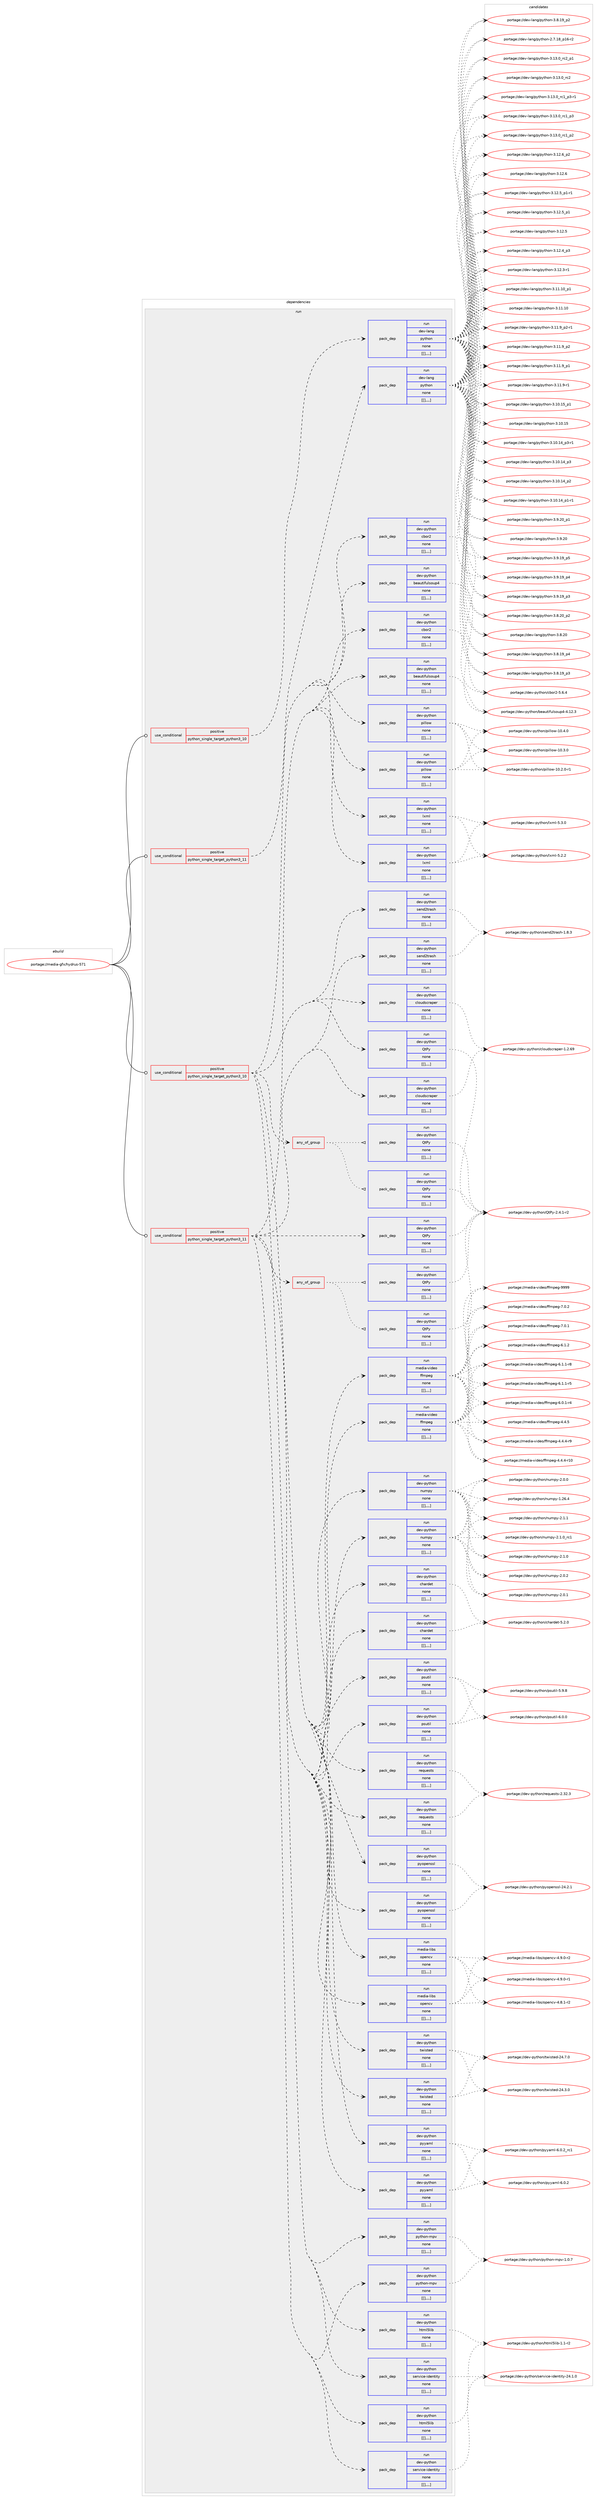 digraph prolog {

# *************
# Graph options
# *************

newrank=true;
concentrate=true;
compound=true;
graph [rankdir=LR,fontname=Helvetica,fontsize=10,ranksep=1.5];#, ranksep=2.5, nodesep=0.2];
edge  [arrowhead=vee];
node  [fontname=Helvetica,fontsize=10];

# **********
# The ebuild
# **********

subgraph cluster_leftcol {
color=gray;
label=<<i>ebuild</i>>;
id [label="portage://media-gfx/hydrus-571", color=red, width=4, href="../media-gfx/hydrus-571.svg"];
}

# ****************
# The dependencies
# ****************

subgraph cluster_midcol {
color=gray;
label=<<i>dependencies</i>>;
subgraph cluster_compile {
fillcolor="#eeeeee";
style=filled;
label=<<i>compile</i>>;
}
subgraph cluster_compileandrun {
fillcolor="#eeeeee";
style=filled;
label=<<i>compile and run</i>>;
}
subgraph cluster_run {
fillcolor="#eeeeee";
style=filled;
label=<<i>run</i>>;
subgraph cond76467 {
dependency299847 [label=<<TABLE BORDER="0" CELLBORDER="1" CELLSPACING="0" CELLPADDING="4"><TR><TD ROWSPAN="3" CELLPADDING="10">use_conditional</TD></TR><TR><TD>positive</TD></TR><TR><TD>python_single_target_python3_10</TD></TR></TABLE>>, shape=none, color=red];
subgraph pack221013 {
dependency299848 [label=<<TABLE BORDER="0" CELLBORDER="1" CELLSPACING="0" CELLPADDING="4" WIDTH="220"><TR><TD ROWSPAN="6" CELLPADDING="30">pack_dep</TD></TR><TR><TD WIDTH="110">run</TD></TR><TR><TD>dev-lang</TD></TR><TR><TD>python</TD></TR><TR><TD>none</TD></TR><TR><TD>[[],,,,]</TD></TR></TABLE>>, shape=none, color=blue];
}
dependency299847:e -> dependency299848:w [weight=20,style="dashed",arrowhead="vee"];
}
id:e -> dependency299847:w [weight=20,style="solid",arrowhead="odot"];
subgraph cond76468 {
dependency299849 [label=<<TABLE BORDER="0" CELLBORDER="1" CELLSPACING="0" CELLPADDING="4"><TR><TD ROWSPAN="3" CELLPADDING="10">use_conditional</TD></TR><TR><TD>positive</TD></TR><TR><TD>python_single_target_python3_10</TD></TR></TABLE>>, shape=none, color=red];
subgraph pack221014 {
dependency299850 [label=<<TABLE BORDER="0" CELLBORDER="1" CELLSPACING="0" CELLPADDING="4" WIDTH="220"><TR><TD ROWSPAN="6" CELLPADDING="30">pack_dep</TD></TR><TR><TD WIDTH="110">run</TD></TR><TR><TD>dev-python</TD></TR><TR><TD>beautifulsoup4</TD></TR><TR><TD>none</TD></TR><TR><TD>[[],,,,]</TD></TR></TABLE>>, shape=none, color=blue];
}
dependency299849:e -> dependency299850:w [weight=20,style="dashed",arrowhead="vee"];
subgraph pack221015 {
dependency299851 [label=<<TABLE BORDER="0" CELLBORDER="1" CELLSPACING="0" CELLPADDING="4" WIDTH="220"><TR><TD ROWSPAN="6" CELLPADDING="30">pack_dep</TD></TR><TR><TD WIDTH="110">run</TD></TR><TR><TD>dev-python</TD></TR><TR><TD>cbor2</TD></TR><TR><TD>none</TD></TR><TR><TD>[[],,,,]</TD></TR></TABLE>>, shape=none, color=blue];
}
dependency299849:e -> dependency299851:w [weight=20,style="dashed",arrowhead="vee"];
subgraph pack221016 {
dependency299852 [label=<<TABLE BORDER="0" CELLBORDER="1" CELLSPACING="0" CELLPADDING="4" WIDTH="220"><TR><TD ROWSPAN="6" CELLPADDING="30">pack_dep</TD></TR><TR><TD WIDTH="110">run</TD></TR><TR><TD>dev-python</TD></TR><TR><TD>chardet</TD></TR><TR><TD>none</TD></TR><TR><TD>[[],,,,]</TD></TR></TABLE>>, shape=none, color=blue];
}
dependency299849:e -> dependency299852:w [weight=20,style="dashed",arrowhead="vee"];
subgraph pack221017 {
dependency299853 [label=<<TABLE BORDER="0" CELLBORDER="1" CELLSPACING="0" CELLPADDING="4" WIDTH="220"><TR><TD ROWSPAN="6" CELLPADDING="30">pack_dep</TD></TR><TR><TD WIDTH="110">run</TD></TR><TR><TD>dev-python</TD></TR><TR><TD>cloudscraper</TD></TR><TR><TD>none</TD></TR><TR><TD>[[],,,,]</TD></TR></TABLE>>, shape=none, color=blue];
}
dependency299849:e -> dependency299853:w [weight=20,style="dashed",arrowhead="vee"];
subgraph pack221018 {
dependency299854 [label=<<TABLE BORDER="0" CELLBORDER="1" CELLSPACING="0" CELLPADDING="4" WIDTH="220"><TR><TD ROWSPAN="6" CELLPADDING="30">pack_dep</TD></TR><TR><TD WIDTH="110">run</TD></TR><TR><TD>dev-python</TD></TR><TR><TD>html5lib</TD></TR><TR><TD>none</TD></TR><TR><TD>[[],,,,]</TD></TR></TABLE>>, shape=none, color=blue];
}
dependency299849:e -> dependency299854:w [weight=20,style="dashed",arrowhead="vee"];
subgraph pack221019 {
dependency299855 [label=<<TABLE BORDER="0" CELLBORDER="1" CELLSPACING="0" CELLPADDING="4" WIDTH="220"><TR><TD ROWSPAN="6" CELLPADDING="30">pack_dep</TD></TR><TR><TD WIDTH="110">run</TD></TR><TR><TD>dev-python</TD></TR><TR><TD>lxml</TD></TR><TR><TD>none</TD></TR><TR><TD>[[],,,,]</TD></TR></TABLE>>, shape=none, color=blue];
}
dependency299849:e -> dependency299855:w [weight=20,style="dashed",arrowhead="vee"];
subgraph pack221020 {
dependency299856 [label=<<TABLE BORDER="0" CELLBORDER="1" CELLSPACING="0" CELLPADDING="4" WIDTH="220"><TR><TD ROWSPAN="6" CELLPADDING="30">pack_dep</TD></TR><TR><TD WIDTH="110">run</TD></TR><TR><TD>dev-python</TD></TR><TR><TD>numpy</TD></TR><TR><TD>none</TD></TR><TR><TD>[[],,,,]</TD></TR></TABLE>>, shape=none, color=blue];
}
dependency299849:e -> dependency299856:w [weight=20,style="dashed",arrowhead="vee"];
subgraph pack221021 {
dependency299857 [label=<<TABLE BORDER="0" CELLBORDER="1" CELLSPACING="0" CELLPADDING="4" WIDTH="220"><TR><TD ROWSPAN="6" CELLPADDING="30">pack_dep</TD></TR><TR><TD WIDTH="110">run</TD></TR><TR><TD>dev-python</TD></TR><TR><TD>pillow</TD></TR><TR><TD>none</TD></TR><TR><TD>[[],,,,]</TD></TR></TABLE>>, shape=none, color=blue];
}
dependency299849:e -> dependency299857:w [weight=20,style="dashed",arrowhead="vee"];
subgraph pack221022 {
dependency299858 [label=<<TABLE BORDER="0" CELLBORDER="1" CELLSPACING="0" CELLPADDING="4" WIDTH="220"><TR><TD ROWSPAN="6" CELLPADDING="30">pack_dep</TD></TR><TR><TD WIDTH="110">run</TD></TR><TR><TD>dev-python</TD></TR><TR><TD>psutil</TD></TR><TR><TD>none</TD></TR><TR><TD>[[],,,,]</TD></TR></TABLE>>, shape=none, color=blue];
}
dependency299849:e -> dependency299858:w [weight=20,style="dashed",arrowhead="vee"];
subgraph pack221023 {
dependency299859 [label=<<TABLE BORDER="0" CELLBORDER="1" CELLSPACING="0" CELLPADDING="4" WIDTH="220"><TR><TD ROWSPAN="6" CELLPADDING="30">pack_dep</TD></TR><TR><TD WIDTH="110">run</TD></TR><TR><TD>dev-python</TD></TR><TR><TD>pyopenssl</TD></TR><TR><TD>none</TD></TR><TR><TD>[[],,,,]</TD></TR></TABLE>>, shape=none, color=blue];
}
dependency299849:e -> dependency299859:w [weight=20,style="dashed",arrowhead="vee"];
subgraph pack221024 {
dependency299860 [label=<<TABLE BORDER="0" CELLBORDER="1" CELLSPACING="0" CELLPADDING="4" WIDTH="220"><TR><TD ROWSPAN="6" CELLPADDING="30">pack_dep</TD></TR><TR><TD WIDTH="110">run</TD></TR><TR><TD>dev-python</TD></TR><TR><TD>python-mpv</TD></TR><TR><TD>none</TD></TR><TR><TD>[[],,,,]</TD></TR></TABLE>>, shape=none, color=blue];
}
dependency299849:e -> dependency299860:w [weight=20,style="dashed",arrowhead="vee"];
subgraph pack221025 {
dependency299861 [label=<<TABLE BORDER="0" CELLBORDER="1" CELLSPACING="0" CELLPADDING="4" WIDTH="220"><TR><TD ROWSPAN="6" CELLPADDING="30">pack_dep</TD></TR><TR><TD WIDTH="110">run</TD></TR><TR><TD>dev-python</TD></TR><TR><TD>pyyaml</TD></TR><TR><TD>none</TD></TR><TR><TD>[[],,,,]</TD></TR></TABLE>>, shape=none, color=blue];
}
dependency299849:e -> dependency299861:w [weight=20,style="dashed",arrowhead="vee"];
subgraph pack221026 {
dependency299862 [label=<<TABLE BORDER="0" CELLBORDER="1" CELLSPACING="0" CELLPADDING="4" WIDTH="220"><TR><TD ROWSPAN="6" CELLPADDING="30">pack_dep</TD></TR><TR><TD WIDTH="110">run</TD></TR><TR><TD>dev-python</TD></TR><TR><TD>requests</TD></TR><TR><TD>none</TD></TR><TR><TD>[[],,,,]</TD></TR></TABLE>>, shape=none, color=blue];
}
dependency299849:e -> dependency299862:w [weight=20,style="dashed",arrowhead="vee"];
subgraph pack221027 {
dependency299863 [label=<<TABLE BORDER="0" CELLBORDER="1" CELLSPACING="0" CELLPADDING="4" WIDTH="220"><TR><TD ROWSPAN="6" CELLPADDING="30">pack_dep</TD></TR><TR><TD WIDTH="110">run</TD></TR><TR><TD>dev-python</TD></TR><TR><TD>send2trash</TD></TR><TR><TD>none</TD></TR><TR><TD>[[],,,,]</TD></TR></TABLE>>, shape=none, color=blue];
}
dependency299849:e -> dependency299863:w [weight=20,style="dashed",arrowhead="vee"];
subgraph pack221028 {
dependency299864 [label=<<TABLE BORDER="0" CELLBORDER="1" CELLSPACING="0" CELLPADDING="4" WIDTH="220"><TR><TD ROWSPAN="6" CELLPADDING="30">pack_dep</TD></TR><TR><TD WIDTH="110">run</TD></TR><TR><TD>dev-python</TD></TR><TR><TD>service-identity</TD></TR><TR><TD>none</TD></TR><TR><TD>[[],,,,]</TD></TR></TABLE>>, shape=none, color=blue];
}
dependency299849:e -> dependency299864:w [weight=20,style="dashed",arrowhead="vee"];
subgraph pack221029 {
dependency299865 [label=<<TABLE BORDER="0" CELLBORDER="1" CELLSPACING="0" CELLPADDING="4" WIDTH="220"><TR><TD ROWSPAN="6" CELLPADDING="30">pack_dep</TD></TR><TR><TD WIDTH="110">run</TD></TR><TR><TD>dev-python</TD></TR><TR><TD>twisted</TD></TR><TR><TD>none</TD></TR><TR><TD>[[],,,,]</TD></TR></TABLE>>, shape=none, color=blue];
}
dependency299849:e -> dependency299865:w [weight=20,style="dashed",arrowhead="vee"];
subgraph pack221030 {
dependency299866 [label=<<TABLE BORDER="0" CELLBORDER="1" CELLSPACING="0" CELLPADDING="4" WIDTH="220"><TR><TD ROWSPAN="6" CELLPADDING="30">pack_dep</TD></TR><TR><TD WIDTH="110">run</TD></TR><TR><TD>dev-python</TD></TR><TR><TD>QtPy</TD></TR><TR><TD>none</TD></TR><TR><TD>[[],,,,]</TD></TR></TABLE>>, shape=none, color=blue];
}
dependency299849:e -> dependency299866:w [weight=20,style="dashed",arrowhead="vee"];
subgraph any2204 {
dependency299867 [label=<<TABLE BORDER="0" CELLBORDER="1" CELLSPACING="0" CELLPADDING="4"><TR><TD CELLPADDING="10">any_of_group</TD></TR></TABLE>>, shape=none, color=red];subgraph pack221031 {
dependency299868 [label=<<TABLE BORDER="0" CELLBORDER="1" CELLSPACING="0" CELLPADDING="4" WIDTH="220"><TR><TD ROWSPAN="6" CELLPADDING="30">pack_dep</TD></TR><TR><TD WIDTH="110">run</TD></TR><TR><TD>dev-python</TD></TR><TR><TD>QtPy</TD></TR><TR><TD>none</TD></TR><TR><TD>[[],,,,]</TD></TR></TABLE>>, shape=none, color=blue];
}
dependency299867:e -> dependency299868:w [weight=20,style="dotted",arrowhead="oinv"];
subgraph pack221032 {
dependency299869 [label=<<TABLE BORDER="0" CELLBORDER="1" CELLSPACING="0" CELLPADDING="4" WIDTH="220"><TR><TD ROWSPAN="6" CELLPADDING="30">pack_dep</TD></TR><TR><TD WIDTH="110">run</TD></TR><TR><TD>dev-python</TD></TR><TR><TD>QtPy</TD></TR><TR><TD>none</TD></TR><TR><TD>[[],,,,]</TD></TR></TABLE>>, shape=none, color=blue];
}
dependency299867:e -> dependency299869:w [weight=20,style="dotted",arrowhead="oinv"];
}
dependency299849:e -> dependency299867:w [weight=20,style="dashed",arrowhead="vee"];
subgraph pack221033 {
dependency299870 [label=<<TABLE BORDER="0" CELLBORDER="1" CELLSPACING="0" CELLPADDING="4" WIDTH="220"><TR><TD ROWSPAN="6" CELLPADDING="30">pack_dep</TD></TR><TR><TD WIDTH="110">run</TD></TR><TR><TD>media-libs</TD></TR><TR><TD>opencv</TD></TR><TR><TD>none</TD></TR><TR><TD>[[],,,,]</TD></TR></TABLE>>, shape=none, color=blue];
}
dependency299849:e -> dependency299870:w [weight=20,style="dashed",arrowhead="vee"];
subgraph pack221034 {
dependency299871 [label=<<TABLE BORDER="0" CELLBORDER="1" CELLSPACING="0" CELLPADDING="4" WIDTH="220"><TR><TD ROWSPAN="6" CELLPADDING="30">pack_dep</TD></TR><TR><TD WIDTH="110">run</TD></TR><TR><TD>media-video</TD></TR><TR><TD>ffmpeg</TD></TR><TR><TD>none</TD></TR><TR><TD>[[],,,,]</TD></TR></TABLE>>, shape=none, color=blue];
}
dependency299849:e -> dependency299871:w [weight=20,style="dashed",arrowhead="vee"];
}
id:e -> dependency299849:w [weight=20,style="solid",arrowhead="odot"];
subgraph cond76469 {
dependency299872 [label=<<TABLE BORDER="0" CELLBORDER="1" CELLSPACING="0" CELLPADDING="4"><TR><TD ROWSPAN="3" CELLPADDING="10">use_conditional</TD></TR><TR><TD>positive</TD></TR><TR><TD>python_single_target_python3_11</TD></TR></TABLE>>, shape=none, color=red];
subgraph pack221035 {
dependency299873 [label=<<TABLE BORDER="0" CELLBORDER="1" CELLSPACING="0" CELLPADDING="4" WIDTH="220"><TR><TD ROWSPAN="6" CELLPADDING="30">pack_dep</TD></TR><TR><TD WIDTH="110">run</TD></TR><TR><TD>dev-lang</TD></TR><TR><TD>python</TD></TR><TR><TD>none</TD></TR><TR><TD>[[],,,,]</TD></TR></TABLE>>, shape=none, color=blue];
}
dependency299872:e -> dependency299873:w [weight=20,style="dashed",arrowhead="vee"];
}
id:e -> dependency299872:w [weight=20,style="solid",arrowhead="odot"];
subgraph cond76470 {
dependency299874 [label=<<TABLE BORDER="0" CELLBORDER="1" CELLSPACING="0" CELLPADDING="4"><TR><TD ROWSPAN="3" CELLPADDING="10">use_conditional</TD></TR><TR><TD>positive</TD></TR><TR><TD>python_single_target_python3_11</TD></TR></TABLE>>, shape=none, color=red];
subgraph pack221036 {
dependency299875 [label=<<TABLE BORDER="0" CELLBORDER="1" CELLSPACING="0" CELLPADDING="4" WIDTH="220"><TR><TD ROWSPAN="6" CELLPADDING="30">pack_dep</TD></TR><TR><TD WIDTH="110">run</TD></TR><TR><TD>dev-python</TD></TR><TR><TD>beautifulsoup4</TD></TR><TR><TD>none</TD></TR><TR><TD>[[],,,,]</TD></TR></TABLE>>, shape=none, color=blue];
}
dependency299874:e -> dependency299875:w [weight=20,style="dashed",arrowhead="vee"];
subgraph pack221037 {
dependency299876 [label=<<TABLE BORDER="0" CELLBORDER="1" CELLSPACING="0" CELLPADDING="4" WIDTH="220"><TR><TD ROWSPAN="6" CELLPADDING="30">pack_dep</TD></TR><TR><TD WIDTH="110">run</TD></TR><TR><TD>dev-python</TD></TR><TR><TD>cbor2</TD></TR><TR><TD>none</TD></TR><TR><TD>[[],,,,]</TD></TR></TABLE>>, shape=none, color=blue];
}
dependency299874:e -> dependency299876:w [weight=20,style="dashed",arrowhead="vee"];
subgraph pack221038 {
dependency299877 [label=<<TABLE BORDER="0" CELLBORDER="1" CELLSPACING="0" CELLPADDING="4" WIDTH="220"><TR><TD ROWSPAN="6" CELLPADDING="30">pack_dep</TD></TR><TR><TD WIDTH="110">run</TD></TR><TR><TD>dev-python</TD></TR><TR><TD>chardet</TD></TR><TR><TD>none</TD></TR><TR><TD>[[],,,,]</TD></TR></TABLE>>, shape=none, color=blue];
}
dependency299874:e -> dependency299877:w [weight=20,style="dashed",arrowhead="vee"];
subgraph pack221039 {
dependency299878 [label=<<TABLE BORDER="0" CELLBORDER="1" CELLSPACING="0" CELLPADDING="4" WIDTH="220"><TR><TD ROWSPAN="6" CELLPADDING="30">pack_dep</TD></TR><TR><TD WIDTH="110">run</TD></TR><TR><TD>dev-python</TD></TR><TR><TD>cloudscraper</TD></TR><TR><TD>none</TD></TR><TR><TD>[[],,,,]</TD></TR></TABLE>>, shape=none, color=blue];
}
dependency299874:e -> dependency299878:w [weight=20,style="dashed",arrowhead="vee"];
subgraph pack221040 {
dependency299879 [label=<<TABLE BORDER="0" CELLBORDER="1" CELLSPACING="0" CELLPADDING="4" WIDTH="220"><TR><TD ROWSPAN="6" CELLPADDING="30">pack_dep</TD></TR><TR><TD WIDTH="110">run</TD></TR><TR><TD>dev-python</TD></TR><TR><TD>html5lib</TD></TR><TR><TD>none</TD></TR><TR><TD>[[],,,,]</TD></TR></TABLE>>, shape=none, color=blue];
}
dependency299874:e -> dependency299879:w [weight=20,style="dashed",arrowhead="vee"];
subgraph pack221041 {
dependency299880 [label=<<TABLE BORDER="0" CELLBORDER="1" CELLSPACING="0" CELLPADDING="4" WIDTH="220"><TR><TD ROWSPAN="6" CELLPADDING="30">pack_dep</TD></TR><TR><TD WIDTH="110">run</TD></TR><TR><TD>dev-python</TD></TR><TR><TD>lxml</TD></TR><TR><TD>none</TD></TR><TR><TD>[[],,,,]</TD></TR></TABLE>>, shape=none, color=blue];
}
dependency299874:e -> dependency299880:w [weight=20,style="dashed",arrowhead="vee"];
subgraph pack221042 {
dependency299881 [label=<<TABLE BORDER="0" CELLBORDER="1" CELLSPACING="0" CELLPADDING="4" WIDTH="220"><TR><TD ROWSPAN="6" CELLPADDING="30">pack_dep</TD></TR><TR><TD WIDTH="110">run</TD></TR><TR><TD>dev-python</TD></TR><TR><TD>numpy</TD></TR><TR><TD>none</TD></TR><TR><TD>[[],,,,]</TD></TR></TABLE>>, shape=none, color=blue];
}
dependency299874:e -> dependency299881:w [weight=20,style="dashed",arrowhead="vee"];
subgraph pack221043 {
dependency299882 [label=<<TABLE BORDER="0" CELLBORDER="1" CELLSPACING="0" CELLPADDING="4" WIDTH="220"><TR><TD ROWSPAN="6" CELLPADDING="30">pack_dep</TD></TR><TR><TD WIDTH="110">run</TD></TR><TR><TD>dev-python</TD></TR><TR><TD>pillow</TD></TR><TR><TD>none</TD></TR><TR><TD>[[],,,,]</TD></TR></TABLE>>, shape=none, color=blue];
}
dependency299874:e -> dependency299882:w [weight=20,style="dashed",arrowhead="vee"];
subgraph pack221044 {
dependency299883 [label=<<TABLE BORDER="0" CELLBORDER="1" CELLSPACING="0" CELLPADDING="4" WIDTH="220"><TR><TD ROWSPAN="6" CELLPADDING="30">pack_dep</TD></TR><TR><TD WIDTH="110">run</TD></TR><TR><TD>dev-python</TD></TR><TR><TD>psutil</TD></TR><TR><TD>none</TD></TR><TR><TD>[[],,,,]</TD></TR></TABLE>>, shape=none, color=blue];
}
dependency299874:e -> dependency299883:w [weight=20,style="dashed",arrowhead="vee"];
subgraph pack221045 {
dependency299884 [label=<<TABLE BORDER="0" CELLBORDER="1" CELLSPACING="0" CELLPADDING="4" WIDTH="220"><TR><TD ROWSPAN="6" CELLPADDING="30">pack_dep</TD></TR><TR><TD WIDTH="110">run</TD></TR><TR><TD>dev-python</TD></TR><TR><TD>pyopenssl</TD></TR><TR><TD>none</TD></TR><TR><TD>[[],,,,]</TD></TR></TABLE>>, shape=none, color=blue];
}
dependency299874:e -> dependency299884:w [weight=20,style="dashed",arrowhead="vee"];
subgraph pack221046 {
dependency299885 [label=<<TABLE BORDER="0" CELLBORDER="1" CELLSPACING="0" CELLPADDING="4" WIDTH="220"><TR><TD ROWSPAN="6" CELLPADDING="30">pack_dep</TD></TR><TR><TD WIDTH="110">run</TD></TR><TR><TD>dev-python</TD></TR><TR><TD>python-mpv</TD></TR><TR><TD>none</TD></TR><TR><TD>[[],,,,]</TD></TR></TABLE>>, shape=none, color=blue];
}
dependency299874:e -> dependency299885:w [weight=20,style="dashed",arrowhead="vee"];
subgraph pack221047 {
dependency299886 [label=<<TABLE BORDER="0" CELLBORDER="1" CELLSPACING="0" CELLPADDING="4" WIDTH="220"><TR><TD ROWSPAN="6" CELLPADDING="30">pack_dep</TD></TR><TR><TD WIDTH="110">run</TD></TR><TR><TD>dev-python</TD></TR><TR><TD>pyyaml</TD></TR><TR><TD>none</TD></TR><TR><TD>[[],,,,]</TD></TR></TABLE>>, shape=none, color=blue];
}
dependency299874:e -> dependency299886:w [weight=20,style="dashed",arrowhead="vee"];
subgraph pack221048 {
dependency299887 [label=<<TABLE BORDER="0" CELLBORDER="1" CELLSPACING="0" CELLPADDING="4" WIDTH="220"><TR><TD ROWSPAN="6" CELLPADDING="30">pack_dep</TD></TR><TR><TD WIDTH="110">run</TD></TR><TR><TD>dev-python</TD></TR><TR><TD>requests</TD></TR><TR><TD>none</TD></TR><TR><TD>[[],,,,]</TD></TR></TABLE>>, shape=none, color=blue];
}
dependency299874:e -> dependency299887:w [weight=20,style="dashed",arrowhead="vee"];
subgraph pack221049 {
dependency299888 [label=<<TABLE BORDER="0" CELLBORDER="1" CELLSPACING="0" CELLPADDING="4" WIDTH="220"><TR><TD ROWSPAN="6" CELLPADDING="30">pack_dep</TD></TR><TR><TD WIDTH="110">run</TD></TR><TR><TD>dev-python</TD></TR><TR><TD>send2trash</TD></TR><TR><TD>none</TD></TR><TR><TD>[[],,,,]</TD></TR></TABLE>>, shape=none, color=blue];
}
dependency299874:e -> dependency299888:w [weight=20,style="dashed",arrowhead="vee"];
subgraph pack221050 {
dependency299889 [label=<<TABLE BORDER="0" CELLBORDER="1" CELLSPACING="0" CELLPADDING="4" WIDTH="220"><TR><TD ROWSPAN="6" CELLPADDING="30">pack_dep</TD></TR><TR><TD WIDTH="110">run</TD></TR><TR><TD>dev-python</TD></TR><TR><TD>service-identity</TD></TR><TR><TD>none</TD></TR><TR><TD>[[],,,,]</TD></TR></TABLE>>, shape=none, color=blue];
}
dependency299874:e -> dependency299889:w [weight=20,style="dashed",arrowhead="vee"];
subgraph pack221051 {
dependency299890 [label=<<TABLE BORDER="0" CELLBORDER="1" CELLSPACING="0" CELLPADDING="4" WIDTH="220"><TR><TD ROWSPAN="6" CELLPADDING="30">pack_dep</TD></TR><TR><TD WIDTH="110">run</TD></TR><TR><TD>dev-python</TD></TR><TR><TD>twisted</TD></TR><TR><TD>none</TD></TR><TR><TD>[[],,,,]</TD></TR></TABLE>>, shape=none, color=blue];
}
dependency299874:e -> dependency299890:w [weight=20,style="dashed",arrowhead="vee"];
subgraph pack221052 {
dependency299891 [label=<<TABLE BORDER="0" CELLBORDER="1" CELLSPACING="0" CELLPADDING="4" WIDTH="220"><TR><TD ROWSPAN="6" CELLPADDING="30">pack_dep</TD></TR><TR><TD WIDTH="110">run</TD></TR><TR><TD>dev-python</TD></TR><TR><TD>QtPy</TD></TR><TR><TD>none</TD></TR><TR><TD>[[],,,,]</TD></TR></TABLE>>, shape=none, color=blue];
}
dependency299874:e -> dependency299891:w [weight=20,style="dashed",arrowhead="vee"];
subgraph any2205 {
dependency299892 [label=<<TABLE BORDER="0" CELLBORDER="1" CELLSPACING="0" CELLPADDING="4"><TR><TD CELLPADDING="10">any_of_group</TD></TR></TABLE>>, shape=none, color=red];subgraph pack221053 {
dependency299893 [label=<<TABLE BORDER="0" CELLBORDER="1" CELLSPACING="0" CELLPADDING="4" WIDTH="220"><TR><TD ROWSPAN="6" CELLPADDING="30">pack_dep</TD></TR><TR><TD WIDTH="110">run</TD></TR><TR><TD>dev-python</TD></TR><TR><TD>QtPy</TD></TR><TR><TD>none</TD></TR><TR><TD>[[],,,,]</TD></TR></TABLE>>, shape=none, color=blue];
}
dependency299892:e -> dependency299893:w [weight=20,style="dotted",arrowhead="oinv"];
subgraph pack221054 {
dependency299894 [label=<<TABLE BORDER="0" CELLBORDER="1" CELLSPACING="0" CELLPADDING="4" WIDTH="220"><TR><TD ROWSPAN="6" CELLPADDING="30">pack_dep</TD></TR><TR><TD WIDTH="110">run</TD></TR><TR><TD>dev-python</TD></TR><TR><TD>QtPy</TD></TR><TR><TD>none</TD></TR><TR><TD>[[],,,,]</TD></TR></TABLE>>, shape=none, color=blue];
}
dependency299892:e -> dependency299894:w [weight=20,style="dotted",arrowhead="oinv"];
}
dependency299874:e -> dependency299892:w [weight=20,style="dashed",arrowhead="vee"];
subgraph pack221055 {
dependency299895 [label=<<TABLE BORDER="0" CELLBORDER="1" CELLSPACING="0" CELLPADDING="4" WIDTH="220"><TR><TD ROWSPAN="6" CELLPADDING="30">pack_dep</TD></TR><TR><TD WIDTH="110">run</TD></TR><TR><TD>media-libs</TD></TR><TR><TD>opencv</TD></TR><TR><TD>none</TD></TR><TR><TD>[[],,,,]</TD></TR></TABLE>>, shape=none, color=blue];
}
dependency299874:e -> dependency299895:w [weight=20,style="dashed",arrowhead="vee"];
subgraph pack221056 {
dependency299896 [label=<<TABLE BORDER="0" CELLBORDER="1" CELLSPACING="0" CELLPADDING="4" WIDTH="220"><TR><TD ROWSPAN="6" CELLPADDING="30">pack_dep</TD></TR><TR><TD WIDTH="110">run</TD></TR><TR><TD>media-video</TD></TR><TR><TD>ffmpeg</TD></TR><TR><TD>none</TD></TR><TR><TD>[[],,,,]</TD></TR></TABLE>>, shape=none, color=blue];
}
dependency299874:e -> dependency299896:w [weight=20,style="dashed",arrowhead="vee"];
}
id:e -> dependency299874:w [weight=20,style="solid",arrowhead="odot"];
}
}

# **************
# The candidates
# **************

subgraph cluster_choices {
rank=same;
color=gray;
label=<<i>candidates</i>>;

subgraph choice221013 {
color=black;
nodesep=1;
choice100101118451089711010347112121116104111110455146495146489511499509511249 [label="portage://dev-lang/python-3.13.0_rc2_p1", color=red, width=4,href="../dev-lang/python-3.13.0_rc2_p1.svg"];
choice10010111845108971101034711212111610411111045514649514648951149950 [label="portage://dev-lang/python-3.13.0_rc2", color=red, width=4,href="../dev-lang/python-3.13.0_rc2.svg"];
choice1001011184510897110103471121211161041111104551464951464895114994995112514511449 [label="portage://dev-lang/python-3.13.0_rc1_p3-r1", color=red, width=4,href="../dev-lang/python-3.13.0_rc1_p3-r1.svg"];
choice100101118451089711010347112121116104111110455146495146489511499499511251 [label="portage://dev-lang/python-3.13.0_rc1_p3", color=red, width=4,href="../dev-lang/python-3.13.0_rc1_p3.svg"];
choice100101118451089711010347112121116104111110455146495146489511499499511250 [label="portage://dev-lang/python-3.13.0_rc1_p2", color=red, width=4,href="../dev-lang/python-3.13.0_rc1_p2.svg"];
choice100101118451089711010347112121116104111110455146495046549511250 [label="portage://dev-lang/python-3.12.6_p2", color=red, width=4,href="../dev-lang/python-3.12.6_p2.svg"];
choice10010111845108971101034711212111610411111045514649504654 [label="portage://dev-lang/python-3.12.6", color=red, width=4,href="../dev-lang/python-3.12.6.svg"];
choice1001011184510897110103471121211161041111104551464950465395112494511449 [label="portage://dev-lang/python-3.12.5_p1-r1", color=red, width=4,href="../dev-lang/python-3.12.5_p1-r1.svg"];
choice100101118451089711010347112121116104111110455146495046539511249 [label="portage://dev-lang/python-3.12.5_p1", color=red, width=4,href="../dev-lang/python-3.12.5_p1.svg"];
choice10010111845108971101034711212111610411111045514649504653 [label="portage://dev-lang/python-3.12.5", color=red, width=4,href="../dev-lang/python-3.12.5.svg"];
choice100101118451089711010347112121116104111110455146495046529511251 [label="portage://dev-lang/python-3.12.4_p3", color=red, width=4,href="../dev-lang/python-3.12.4_p3.svg"];
choice100101118451089711010347112121116104111110455146495046514511449 [label="portage://dev-lang/python-3.12.3-r1", color=red, width=4,href="../dev-lang/python-3.12.3-r1.svg"];
choice10010111845108971101034711212111610411111045514649494649489511249 [label="portage://dev-lang/python-3.11.10_p1", color=red, width=4,href="../dev-lang/python-3.11.10_p1.svg"];
choice1001011184510897110103471121211161041111104551464949464948 [label="portage://dev-lang/python-3.11.10", color=red, width=4,href="../dev-lang/python-3.11.10.svg"];
choice1001011184510897110103471121211161041111104551464949465795112504511449 [label="portage://dev-lang/python-3.11.9_p2-r1", color=red, width=4,href="../dev-lang/python-3.11.9_p2-r1.svg"];
choice100101118451089711010347112121116104111110455146494946579511250 [label="portage://dev-lang/python-3.11.9_p2", color=red, width=4,href="../dev-lang/python-3.11.9_p2.svg"];
choice100101118451089711010347112121116104111110455146494946579511249 [label="portage://dev-lang/python-3.11.9_p1", color=red, width=4,href="../dev-lang/python-3.11.9_p1.svg"];
choice100101118451089711010347112121116104111110455146494946574511449 [label="portage://dev-lang/python-3.11.9-r1", color=red, width=4,href="../dev-lang/python-3.11.9-r1.svg"];
choice10010111845108971101034711212111610411111045514649484649539511249 [label="portage://dev-lang/python-3.10.15_p1", color=red, width=4,href="../dev-lang/python-3.10.15_p1.svg"];
choice1001011184510897110103471121211161041111104551464948464953 [label="portage://dev-lang/python-3.10.15", color=red, width=4,href="../dev-lang/python-3.10.15.svg"];
choice100101118451089711010347112121116104111110455146494846495295112514511449 [label="portage://dev-lang/python-3.10.14_p3-r1", color=red, width=4,href="../dev-lang/python-3.10.14_p3-r1.svg"];
choice10010111845108971101034711212111610411111045514649484649529511251 [label="portage://dev-lang/python-3.10.14_p3", color=red, width=4,href="../dev-lang/python-3.10.14_p3.svg"];
choice10010111845108971101034711212111610411111045514649484649529511250 [label="portage://dev-lang/python-3.10.14_p2", color=red, width=4,href="../dev-lang/python-3.10.14_p2.svg"];
choice100101118451089711010347112121116104111110455146494846495295112494511449 [label="portage://dev-lang/python-3.10.14_p1-r1", color=red, width=4,href="../dev-lang/python-3.10.14_p1-r1.svg"];
choice100101118451089711010347112121116104111110455146574650489511249 [label="portage://dev-lang/python-3.9.20_p1", color=red, width=4,href="../dev-lang/python-3.9.20_p1.svg"];
choice10010111845108971101034711212111610411111045514657465048 [label="portage://dev-lang/python-3.9.20", color=red, width=4,href="../dev-lang/python-3.9.20.svg"];
choice100101118451089711010347112121116104111110455146574649579511253 [label="portage://dev-lang/python-3.9.19_p5", color=red, width=4,href="../dev-lang/python-3.9.19_p5.svg"];
choice100101118451089711010347112121116104111110455146574649579511252 [label="portage://dev-lang/python-3.9.19_p4", color=red, width=4,href="../dev-lang/python-3.9.19_p4.svg"];
choice100101118451089711010347112121116104111110455146574649579511251 [label="portage://dev-lang/python-3.9.19_p3", color=red, width=4,href="../dev-lang/python-3.9.19_p3.svg"];
choice100101118451089711010347112121116104111110455146564650489511250 [label="portage://dev-lang/python-3.8.20_p2", color=red, width=4,href="../dev-lang/python-3.8.20_p2.svg"];
choice10010111845108971101034711212111610411111045514656465048 [label="portage://dev-lang/python-3.8.20", color=red, width=4,href="../dev-lang/python-3.8.20.svg"];
choice100101118451089711010347112121116104111110455146564649579511252 [label="portage://dev-lang/python-3.8.19_p4", color=red, width=4,href="../dev-lang/python-3.8.19_p4.svg"];
choice100101118451089711010347112121116104111110455146564649579511251 [label="portage://dev-lang/python-3.8.19_p3", color=red, width=4,href="../dev-lang/python-3.8.19_p3.svg"];
choice100101118451089711010347112121116104111110455146564649579511250 [label="portage://dev-lang/python-3.8.19_p2", color=red, width=4,href="../dev-lang/python-3.8.19_p2.svg"];
choice100101118451089711010347112121116104111110455046554649569511249544511450 [label="portage://dev-lang/python-2.7.18_p16-r2", color=red, width=4,href="../dev-lang/python-2.7.18_p16-r2.svg"];
dependency299848:e -> choice100101118451089711010347112121116104111110455146495146489511499509511249:w [style=dotted,weight="100"];
dependency299848:e -> choice10010111845108971101034711212111610411111045514649514648951149950:w [style=dotted,weight="100"];
dependency299848:e -> choice1001011184510897110103471121211161041111104551464951464895114994995112514511449:w [style=dotted,weight="100"];
dependency299848:e -> choice100101118451089711010347112121116104111110455146495146489511499499511251:w [style=dotted,weight="100"];
dependency299848:e -> choice100101118451089711010347112121116104111110455146495146489511499499511250:w [style=dotted,weight="100"];
dependency299848:e -> choice100101118451089711010347112121116104111110455146495046549511250:w [style=dotted,weight="100"];
dependency299848:e -> choice10010111845108971101034711212111610411111045514649504654:w [style=dotted,weight="100"];
dependency299848:e -> choice1001011184510897110103471121211161041111104551464950465395112494511449:w [style=dotted,weight="100"];
dependency299848:e -> choice100101118451089711010347112121116104111110455146495046539511249:w [style=dotted,weight="100"];
dependency299848:e -> choice10010111845108971101034711212111610411111045514649504653:w [style=dotted,weight="100"];
dependency299848:e -> choice100101118451089711010347112121116104111110455146495046529511251:w [style=dotted,weight="100"];
dependency299848:e -> choice100101118451089711010347112121116104111110455146495046514511449:w [style=dotted,weight="100"];
dependency299848:e -> choice10010111845108971101034711212111610411111045514649494649489511249:w [style=dotted,weight="100"];
dependency299848:e -> choice1001011184510897110103471121211161041111104551464949464948:w [style=dotted,weight="100"];
dependency299848:e -> choice1001011184510897110103471121211161041111104551464949465795112504511449:w [style=dotted,weight="100"];
dependency299848:e -> choice100101118451089711010347112121116104111110455146494946579511250:w [style=dotted,weight="100"];
dependency299848:e -> choice100101118451089711010347112121116104111110455146494946579511249:w [style=dotted,weight="100"];
dependency299848:e -> choice100101118451089711010347112121116104111110455146494946574511449:w [style=dotted,weight="100"];
dependency299848:e -> choice10010111845108971101034711212111610411111045514649484649539511249:w [style=dotted,weight="100"];
dependency299848:e -> choice1001011184510897110103471121211161041111104551464948464953:w [style=dotted,weight="100"];
dependency299848:e -> choice100101118451089711010347112121116104111110455146494846495295112514511449:w [style=dotted,weight="100"];
dependency299848:e -> choice10010111845108971101034711212111610411111045514649484649529511251:w [style=dotted,weight="100"];
dependency299848:e -> choice10010111845108971101034711212111610411111045514649484649529511250:w [style=dotted,weight="100"];
dependency299848:e -> choice100101118451089711010347112121116104111110455146494846495295112494511449:w [style=dotted,weight="100"];
dependency299848:e -> choice100101118451089711010347112121116104111110455146574650489511249:w [style=dotted,weight="100"];
dependency299848:e -> choice10010111845108971101034711212111610411111045514657465048:w [style=dotted,weight="100"];
dependency299848:e -> choice100101118451089711010347112121116104111110455146574649579511253:w [style=dotted,weight="100"];
dependency299848:e -> choice100101118451089711010347112121116104111110455146574649579511252:w [style=dotted,weight="100"];
dependency299848:e -> choice100101118451089711010347112121116104111110455146574649579511251:w [style=dotted,weight="100"];
dependency299848:e -> choice100101118451089711010347112121116104111110455146564650489511250:w [style=dotted,weight="100"];
dependency299848:e -> choice10010111845108971101034711212111610411111045514656465048:w [style=dotted,weight="100"];
dependency299848:e -> choice100101118451089711010347112121116104111110455146564649579511252:w [style=dotted,weight="100"];
dependency299848:e -> choice100101118451089711010347112121116104111110455146564649579511251:w [style=dotted,weight="100"];
dependency299848:e -> choice100101118451089711010347112121116104111110455146564649579511250:w [style=dotted,weight="100"];
dependency299848:e -> choice100101118451089711010347112121116104111110455046554649569511249544511450:w [style=dotted,weight="100"];
}
subgraph choice221014 {
color=black;
nodesep=1;
choice100101118451121211161041111104798101971171161051021171081151111171125245524649504651 [label="portage://dev-python/beautifulsoup4-4.12.3", color=red, width=4,href="../dev-python/beautifulsoup4-4.12.3.svg"];
dependency299850:e -> choice100101118451121211161041111104798101971171161051021171081151111171125245524649504651:w [style=dotted,weight="100"];
}
subgraph choice221015 {
color=black;
nodesep=1;
choice1001011184511212111610411111047999811111450455346544652 [label="portage://dev-python/cbor2-5.6.4", color=red, width=4,href="../dev-python/cbor2-5.6.4.svg"];
dependency299851:e -> choice1001011184511212111610411111047999811111450455346544652:w [style=dotted,weight="100"];
}
subgraph choice221016 {
color=black;
nodesep=1;
choice10010111845112121116104111110479910497114100101116455346504648 [label="portage://dev-python/chardet-5.2.0", color=red, width=4,href="../dev-python/chardet-5.2.0.svg"];
dependency299852:e -> choice10010111845112121116104111110479910497114100101116455346504648:w [style=dotted,weight="100"];
}
subgraph choice221017 {
color=black;
nodesep=1;
choice100101118451121211161041111104799108111117100115991149711210111445494650465457 [label="portage://dev-python/cloudscraper-1.2.69", color=red, width=4,href="../dev-python/cloudscraper-1.2.69.svg"];
dependency299853:e -> choice100101118451121211161041111104799108111117100115991149711210111445494650465457:w [style=dotted,weight="100"];
}
subgraph choice221018 {
color=black;
nodesep=1;
choice10010111845112121116104111110471041161091085310810598454946494511450 [label="portage://dev-python/html5lib-1.1-r2", color=red, width=4,href="../dev-python/html5lib-1.1-r2.svg"];
dependency299854:e -> choice10010111845112121116104111110471041161091085310810598454946494511450:w [style=dotted,weight="100"];
}
subgraph choice221019 {
color=black;
nodesep=1;
choice1001011184511212111610411111047108120109108455346514648 [label="portage://dev-python/lxml-5.3.0", color=red, width=4,href="../dev-python/lxml-5.3.0.svg"];
choice1001011184511212111610411111047108120109108455346504650 [label="portage://dev-python/lxml-5.2.2", color=red, width=4,href="../dev-python/lxml-5.2.2.svg"];
dependency299855:e -> choice1001011184511212111610411111047108120109108455346514648:w [style=dotted,weight="100"];
dependency299855:e -> choice1001011184511212111610411111047108120109108455346504650:w [style=dotted,weight="100"];
}
subgraph choice221020 {
color=black;
nodesep=1;
choice1001011184511212111610411111047110117109112121455046494649 [label="portage://dev-python/numpy-2.1.1", color=red, width=4,href="../dev-python/numpy-2.1.1.svg"];
choice1001011184511212111610411111047110117109112121455046494648951149949 [label="portage://dev-python/numpy-2.1.0_rc1", color=red, width=4,href="../dev-python/numpy-2.1.0_rc1.svg"];
choice1001011184511212111610411111047110117109112121455046494648 [label="portage://dev-python/numpy-2.1.0", color=red, width=4,href="../dev-python/numpy-2.1.0.svg"];
choice1001011184511212111610411111047110117109112121455046484650 [label="portage://dev-python/numpy-2.0.2", color=red, width=4,href="../dev-python/numpy-2.0.2.svg"];
choice1001011184511212111610411111047110117109112121455046484649 [label="portage://dev-python/numpy-2.0.1", color=red, width=4,href="../dev-python/numpy-2.0.1.svg"];
choice1001011184511212111610411111047110117109112121455046484648 [label="portage://dev-python/numpy-2.0.0", color=red, width=4,href="../dev-python/numpy-2.0.0.svg"];
choice100101118451121211161041111104711011710911212145494650544652 [label="portage://dev-python/numpy-1.26.4", color=red, width=4,href="../dev-python/numpy-1.26.4.svg"];
dependency299856:e -> choice1001011184511212111610411111047110117109112121455046494649:w [style=dotted,weight="100"];
dependency299856:e -> choice1001011184511212111610411111047110117109112121455046494648951149949:w [style=dotted,weight="100"];
dependency299856:e -> choice1001011184511212111610411111047110117109112121455046494648:w [style=dotted,weight="100"];
dependency299856:e -> choice1001011184511212111610411111047110117109112121455046484650:w [style=dotted,weight="100"];
dependency299856:e -> choice1001011184511212111610411111047110117109112121455046484649:w [style=dotted,weight="100"];
dependency299856:e -> choice1001011184511212111610411111047110117109112121455046484648:w [style=dotted,weight="100"];
dependency299856:e -> choice100101118451121211161041111104711011710911212145494650544652:w [style=dotted,weight="100"];
}
subgraph choice221021 {
color=black;
nodesep=1;
choice100101118451121211161041111104711210510810811111945494846524648 [label="portage://dev-python/pillow-10.4.0", color=red, width=4,href="../dev-python/pillow-10.4.0.svg"];
choice100101118451121211161041111104711210510810811111945494846514648 [label="portage://dev-python/pillow-10.3.0", color=red, width=4,href="../dev-python/pillow-10.3.0.svg"];
choice1001011184511212111610411111047112105108108111119454948465046484511449 [label="portage://dev-python/pillow-10.2.0-r1", color=red, width=4,href="../dev-python/pillow-10.2.0-r1.svg"];
dependency299857:e -> choice100101118451121211161041111104711210510810811111945494846524648:w [style=dotted,weight="100"];
dependency299857:e -> choice100101118451121211161041111104711210510810811111945494846514648:w [style=dotted,weight="100"];
dependency299857:e -> choice1001011184511212111610411111047112105108108111119454948465046484511449:w [style=dotted,weight="100"];
}
subgraph choice221022 {
color=black;
nodesep=1;
choice1001011184511212111610411111047112115117116105108455446484648 [label="portage://dev-python/psutil-6.0.0", color=red, width=4,href="../dev-python/psutil-6.0.0.svg"];
choice1001011184511212111610411111047112115117116105108455346574656 [label="portage://dev-python/psutil-5.9.8", color=red, width=4,href="../dev-python/psutil-5.9.8.svg"];
dependency299858:e -> choice1001011184511212111610411111047112115117116105108455446484648:w [style=dotted,weight="100"];
dependency299858:e -> choice1001011184511212111610411111047112115117116105108455346574656:w [style=dotted,weight="100"];
}
subgraph choice221023 {
color=black;
nodesep=1;
choice100101118451121211161041111104711212111111210111011511510845505246504649 [label="portage://dev-python/pyopenssl-24.2.1", color=red, width=4,href="../dev-python/pyopenssl-24.2.1.svg"];
dependency299859:e -> choice100101118451121211161041111104711212111111210111011511510845505246504649:w [style=dotted,weight="100"];
}
subgraph choice221024 {
color=black;
nodesep=1;
choice100101118451121211161041111104711212111610411111045109112118454946484655 [label="portage://dev-python/python-mpv-1.0.7", color=red, width=4,href="../dev-python/python-mpv-1.0.7.svg"];
dependency299860:e -> choice100101118451121211161041111104711212111610411111045109112118454946484655:w [style=dotted,weight="100"];
}
subgraph choice221025 {
color=black;
nodesep=1;
choice100101118451121211161041111104711212112197109108455446484650951149949 [label="portage://dev-python/pyyaml-6.0.2_rc1", color=red, width=4,href="../dev-python/pyyaml-6.0.2_rc1.svg"];
choice100101118451121211161041111104711212112197109108455446484650 [label="portage://dev-python/pyyaml-6.0.2", color=red, width=4,href="../dev-python/pyyaml-6.0.2.svg"];
dependency299861:e -> choice100101118451121211161041111104711212112197109108455446484650951149949:w [style=dotted,weight="100"];
dependency299861:e -> choice100101118451121211161041111104711212112197109108455446484650:w [style=dotted,weight="100"];
}
subgraph choice221026 {
color=black;
nodesep=1;
choice100101118451121211161041111104711410111311710111511611545504651504651 [label="portage://dev-python/requests-2.32.3", color=red, width=4,href="../dev-python/requests-2.32.3.svg"];
dependency299862:e -> choice100101118451121211161041111104711410111311710111511611545504651504651:w [style=dotted,weight="100"];
}
subgraph choice221027 {
color=black;
nodesep=1;
choice10010111845112121116104111110471151011101005011611497115104454946564651 [label="portage://dev-python/send2trash-1.8.3", color=red, width=4,href="../dev-python/send2trash-1.8.3.svg"];
dependency299863:e -> choice10010111845112121116104111110471151011101005011611497115104454946564651:w [style=dotted,weight="100"];
}
subgraph choice221028 {
color=black;
nodesep=1;
choice1001011184511212111610411111047115101114118105991014510510010111011610511612145505246494648 [label="portage://dev-python/service-identity-24.1.0", color=red, width=4,href="../dev-python/service-identity-24.1.0.svg"];
dependency299864:e -> choice1001011184511212111610411111047115101114118105991014510510010111011610511612145505246494648:w [style=dotted,weight="100"];
}
subgraph choice221029 {
color=black;
nodesep=1;
choice100101118451121211161041111104711611910511511610110045505246554648 [label="portage://dev-python/twisted-24.7.0", color=red, width=4,href="../dev-python/twisted-24.7.0.svg"];
choice100101118451121211161041111104711611910511511610110045505246514648 [label="portage://dev-python/twisted-24.3.0", color=red, width=4,href="../dev-python/twisted-24.3.0.svg"];
dependency299865:e -> choice100101118451121211161041111104711611910511511610110045505246554648:w [style=dotted,weight="100"];
dependency299865:e -> choice100101118451121211161041111104711611910511511610110045505246514648:w [style=dotted,weight="100"];
}
subgraph choice221030 {
color=black;
nodesep=1;
choice100101118451121211161041111104781116801214550465246494511450 [label="portage://dev-python/QtPy-2.4.1-r2", color=red, width=4,href="../dev-python/QtPy-2.4.1-r2.svg"];
dependency299866:e -> choice100101118451121211161041111104781116801214550465246494511450:w [style=dotted,weight="100"];
}
subgraph choice221031 {
color=black;
nodesep=1;
choice100101118451121211161041111104781116801214550465246494511450 [label="portage://dev-python/QtPy-2.4.1-r2", color=red, width=4,href="../dev-python/QtPy-2.4.1-r2.svg"];
dependency299868:e -> choice100101118451121211161041111104781116801214550465246494511450:w [style=dotted,weight="100"];
}
subgraph choice221032 {
color=black;
nodesep=1;
choice100101118451121211161041111104781116801214550465246494511450 [label="portage://dev-python/QtPy-2.4.1-r2", color=red, width=4,href="../dev-python/QtPy-2.4.1-r2.svg"];
dependency299869:e -> choice100101118451121211161041111104781116801214550465246494511450:w [style=dotted,weight="100"];
}
subgraph choice221033 {
color=black;
nodesep=1;
choice10910110010597451081059811547111112101110991184552465746484511450 [label="portage://media-libs/opencv-4.9.0-r2", color=red, width=4,href="../media-libs/opencv-4.9.0-r2.svg"];
choice10910110010597451081059811547111112101110991184552465746484511449 [label="portage://media-libs/opencv-4.9.0-r1", color=red, width=4,href="../media-libs/opencv-4.9.0-r1.svg"];
choice10910110010597451081059811547111112101110991184552465646494511450 [label="portage://media-libs/opencv-4.8.1-r2", color=red, width=4,href="../media-libs/opencv-4.8.1-r2.svg"];
dependency299870:e -> choice10910110010597451081059811547111112101110991184552465746484511450:w [style=dotted,weight="100"];
dependency299870:e -> choice10910110010597451081059811547111112101110991184552465746484511449:w [style=dotted,weight="100"];
dependency299870:e -> choice10910110010597451081059811547111112101110991184552465646494511450:w [style=dotted,weight="100"];
}
subgraph choice221034 {
color=black;
nodesep=1;
choice1091011001059745118105100101111471021021091121011034557575757 [label="portage://media-video/ffmpeg-9999", color=red, width=4,href="../media-video/ffmpeg-9999.svg"];
choice109101100105974511810510010111147102102109112101103455546484650 [label="portage://media-video/ffmpeg-7.0.2", color=red, width=4,href="../media-video/ffmpeg-7.0.2.svg"];
choice109101100105974511810510010111147102102109112101103455546484649 [label="portage://media-video/ffmpeg-7.0.1", color=red, width=4,href="../media-video/ffmpeg-7.0.1.svg"];
choice109101100105974511810510010111147102102109112101103455446494650 [label="portage://media-video/ffmpeg-6.1.2", color=red, width=4,href="../media-video/ffmpeg-6.1.2.svg"];
choice1091011001059745118105100101111471021021091121011034554464946494511456 [label="portage://media-video/ffmpeg-6.1.1-r8", color=red, width=4,href="../media-video/ffmpeg-6.1.1-r8.svg"];
choice1091011001059745118105100101111471021021091121011034554464946494511453 [label="portage://media-video/ffmpeg-6.1.1-r5", color=red, width=4,href="../media-video/ffmpeg-6.1.1-r5.svg"];
choice1091011001059745118105100101111471021021091121011034554464846494511452 [label="portage://media-video/ffmpeg-6.0.1-r4", color=red, width=4,href="../media-video/ffmpeg-6.0.1-r4.svg"];
choice109101100105974511810510010111147102102109112101103455246524653 [label="portage://media-video/ffmpeg-4.4.5", color=red, width=4,href="../media-video/ffmpeg-4.4.5.svg"];
choice1091011001059745118105100101111471021021091121011034552465246524511457 [label="portage://media-video/ffmpeg-4.4.4-r9", color=red, width=4,href="../media-video/ffmpeg-4.4.4-r9.svg"];
choice109101100105974511810510010111147102102109112101103455246524652451144948 [label="portage://media-video/ffmpeg-4.4.4-r10", color=red, width=4,href="../media-video/ffmpeg-4.4.4-r10.svg"];
dependency299871:e -> choice1091011001059745118105100101111471021021091121011034557575757:w [style=dotted,weight="100"];
dependency299871:e -> choice109101100105974511810510010111147102102109112101103455546484650:w [style=dotted,weight="100"];
dependency299871:e -> choice109101100105974511810510010111147102102109112101103455546484649:w [style=dotted,weight="100"];
dependency299871:e -> choice109101100105974511810510010111147102102109112101103455446494650:w [style=dotted,weight="100"];
dependency299871:e -> choice1091011001059745118105100101111471021021091121011034554464946494511456:w [style=dotted,weight="100"];
dependency299871:e -> choice1091011001059745118105100101111471021021091121011034554464946494511453:w [style=dotted,weight="100"];
dependency299871:e -> choice1091011001059745118105100101111471021021091121011034554464846494511452:w [style=dotted,weight="100"];
dependency299871:e -> choice109101100105974511810510010111147102102109112101103455246524653:w [style=dotted,weight="100"];
dependency299871:e -> choice1091011001059745118105100101111471021021091121011034552465246524511457:w [style=dotted,weight="100"];
dependency299871:e -> choice109101100105974511810510010111147102102109112101103455246524652451144948:w [style=dotted,weight="100"];
}
subgraph choice221035 {
color=black;
nodesep=1;
choice100101118451089711010347112121116104111110455146495146489511499509511249 [label="portage://dev-lang/python-3.13.0_rc2_p1", color=red, width=4,href="../dev-lang/python-3.13.0_rc2_p1.svg"];
choice10010111845108971101034711212111610411111045514649514648951149950 [label="portage://dev-lang/python-3.13.0_rc2", color=red, width=4,href="../dev-lang/python-3.13.0_rc2.svg"];
choice1001011184510897110103471121211161041111104551464951464895114994995112514511449 [label="portage://dev-lang/python-3.13.0_rc1_p3-r1", color=red, width=4,href="../dev-lang/python-3.13.0_rc1_p3-r1.svg"];
choice100101118451089711010347112121116104111110455146495146489511499499511251 [label="portage://dev-lang/python-3.13.0_rc1_p3", color=red, width=4,href="../dev-lang/python-3.13.0_rc1_p3.svg"];
choice100101118451089711010347112121116104111110455146495146489511499499511250 [label="portage://dev-lang/python-3.13.0_rc1_p2", color=red, width=4,href="../dev-lang/python-3.13.0_rc1_p2.svg"];
choice100101118451089711010347112121116104111110455146495046549511250 [label="portage://dev-lang/python-3.12.6_p2", color=red, width=4,href="../dev-lang/python-3.12.6_p2.svg"];
choice10010111845108971101034711212111610411111045514649504654 [label="portage://dev-lang/python-3.12.6", color=red, width=4,href="../dev-lang/python-3.12.6.svg"];
choice1001011184510897110103471121211161041111104551464950465395112494511449 [label="portage://dev-lang/python-3.12.5_p1-r1", color=red, width=4,href="../dev-lang/python-3.12.5_p1-r1.svg"];
choice100101118451089711010347112121116104111110455146495046539511249 [label="portage://dev-lang/python-3.12.5_p1", color=red, width=4,href="../dev-lang/python-3.12.5_p1.svg"];
choice10010111845108971101034711212111610411111045514649504653 [label="portage://dev-lang/python-3.12.5", color=red, width=4,href="../dev-lang/python-3.12.5.svg"];
choice100101118451089711010347112121116104111110455146495046529511251 [label="portage://dev-lang/python-3.12.4_p3", color=red, width=4,href="../dev-lang/python-3.12.4_p3.svg"];
choice100101118451089711010347112121116104111110455146495046514511449 [label="portage://dev-lang/python-3.12.3-r1", color=red, width=4,href="../dev-lang/python-3.12.3-r1.svg"];
choice10010111845108971101034711212111610411111045514649494649489511249 [label="portage://dev-lang/python-3.11.10_p1", color=red, width=4,href="../dev-lang/python-3.11.10_p1.svg"];
choice1001011184510897110103471121211161041111104551464949464948 [label="portage://dev-lang/python-3.11.10", color=red, width=4,href="../dev-lang/python-3.11.10.svg"];
choice1001011184510897110103471121211161041111104551464949465795112504511449 [label="portage://dev-lang/python-3.11.9_p2-r1", color=red, width=4,href="../dev-lang/python-3.11.9_p2-r1.svg"];
choice100101118451089711010347112121116104111110455146494946579511250 [label="portage://dev-lang/python-3.11.9_p2", color=red, width=4,href="../dev-lang/python-3.11.9_p2.svg"];
choice100101118451089711010347112121116104111110455146494946579511249 [label="portage://dev-lang/python-3.11.9_p1", color=red, width=4,href="../dev-lang/python-3.11.9_p1.svg"];
choice100101118451089711010347112121116104111110455146494946574511449 [label="portage://dev-lang/python-3.11.9-r1", color=red, width=4,href="../dev-lang/python-3.11.9-r1.svg"];
choice10010111845108971101034711212111610411111045514649484649539511249 [label="portage://dev-lang/python-3.10.15_p1", color=red, width=4,href="../dev-lang/python-3.10.15_p1.svg"];
choice1001011184510897110103471121211161041111104551464948464953 [label="portage://dev-lang/python-3.10.15", color=red, width=4,href="../dev-lang/python-3.10.15.svg"];
choice100101118451089711010347112121116104111110455146494846495295112514511449 [label="portage://dev-lang/python-3.10.14_p3-r1", color=red, width=4,href="../dev-lang/python-3.10.14_p3-r1.svg"];
choice10010111845108971101034711212111610411111045514649484649529511251 [label="portage://dev-lang/python-3.10.14_p3", color=red, width=4,href="../dev-lang/python-3.10.14_p3.svg"];
choice10010111845108971101034711212111610411111045514649484649529511250 [label="portage://dev-lang/python-3.10.14_p2", color=red, width=4,href="../dev-lang/python-3.10.14_p2.svg"];
choice100101118451089711010347112121116104111110455146494846495295112494511449 [label="portage://dev-lang/python-3.10.14_p1-r1", color=red, width=4,href="../dev-lang/python-3.10.14_p1-r1.svg"];
choice100101118451089711010347112121116104111110455146574650489511249 [label="portage://dev-lang/python-3.9.20_p1", color=red, width=4,href="../dev-lang/python-3.9.20_p1.svg"];
choice10010111845108971101034711212111610411111045514657465048 [label="portage://dev-lang/python-3.9.20", color=red, width=4,href="../dev-lang/python-3.9.20.svg"];
choice100101118451089711010347112121116104111110455146574649579511253 [label="portage://dev-lang/python-3.9.19_p5", color=red, width=4,href="../dev-lang/python-3.9.19_p5.svg"];
choice100101118451089711010347112121116104111110455146574649579511252 [label="portage://dev-lang/python-3.9.19_p4", color=red, width=4,href="../dev-lang/python-3.9.19_p4.svg"];
choice100101118451089711010347112121116104111110455146574649579511251 [label="portage://dev-lang/python-3.9.19_p3", color=red, width=4,href="../dev-lang/python-3.9.19_p3.svg"];
choice100101118451089711010347112121116104111110455146564650489511250 [label="portage://dev-lang/python-3.8.20_p2", color=red, width=4,href="../dev-lang/python-3.8.20_p2.svg"];
choice10010111845108971101034711212111610411111045514656465048 [label="portage://dev-lang/python-3.8.20", color=red, width=4,href="../dev-lang/python-3.8.20.svg"];
choice100101118451089711010347112121116104111110455146564649579511252 [label="portage://dev-lang/python-3.8.19_p4", color=red, width=4,href="../dev-lang/python-3.8.19_p4.svg"];
choice100101118451089711010347112121116104111110455146564649579511251 [label="portage://dev-lang/python-3.8.19_p3", color=red, width=4,href="../dev-lang/python-3.8.19_p3.svg"];
choice100101118451089711010347112121116104111110455146564649579511250 [label="portage://dev-lang/python-3.8.19_p2", color=red, width=4,href="../dev-lang/python-3.8.19_p2.svg"];
choice100101118451089711010347112121116104111110455046554649569511249544511450 [label="portage://dev-lang/python-2.7.18_p16-r2", color=red, width=4,href="../dev-lang/python-2.7.18_p16-r2.svg"];
dependency299873:e -> choice100101118451089711010347112121116104111110455146495146489511499509511249:w [style=dotted,weight="100"];
dependency299873:e -> choice10010111845108971101034711212111610411111045514649514648951149950:w [style=dotted,weight="100"];
dependency299873:e -> choice1001011184510897110103471121211161041111104551464951464895114994995112514511449:w [style=dotted,weight="100"];
dependency299873:e -> choice100101118451089711010347112121116104111110455146495146489511499499511251:w [style=dotted,weight="100"];
dependency299873:e -> choice100101118451089711010347112121116104111110455146495146489511499499511250:w [style=dotted,weight="100"];
dependency299873:e -> choice100101118451089711010347112121116104111110455146495046549511250:w [style=dotted,weight="100"];
dependency299873:e -> choice10010111845108971101034711212111610411111045514649504654:w [style=dotted,weight="100"];
dependency299873:e -> choice1001011184510897110103471121211161041111104551464950465395112494511449:w [style=dotted,weight="100"];
dependency299873:e -> choice100101118451089711010347112121116104111110455146495046539511249:w [style=dotted,weight="100"];
dependency299873:e -> choice10010111845108971101034711212111610411111045514649504653:w [style=dotted,weight="100"];
dependency299873:e -> choice100101118451089711010347112121116104111110455146495046529511251:w [style=dotted,weight="100"];
dependency299873:e -> choice100101118451089711010347112121116104111110455146495046514511449:w [style=dotted,weight="100"];
dependency299873:e -> choice10010111845108971101034711212111610411111045514649494649489511249:w [style=dotted,weight="100"];
dependency299873:e -> choice1001011184510897110103471121211161041111104551464949464948:w [style=dotted,weight="100"];
dependency299873:e -> choice1001011184510897110103471121211161041111104551464949465795112504511449:w [style=dotted,weight="100"];
dependency299873:e -> choice100101118451089711010347112121116104111110455146494946579511250:w [style=dotted,weight="100"];
dependency299873:e -> choice100101118451089711010347112121116104111110455146494946579511249:w [style=dotted,weight="100"];
dependency299873:e -> choice100101118451089711010347112121116104111110455146494946574511449:w [style=dotted,weight="100"];
dependency299873:e -> choice10010111845108971101034711212111610411111045514649484649539511249:w [style=dotted,weight="100"];
dependency299873:e -> choice1001011184510897110103471121211161041111104551464948464953:w [style=dotted,weight="100"];
dependency299873:e -> choice100101118451089711010347112121116104111110455146494846495295112514511449:w [style=dotted,weight="100"];
dependency299873:e -> choice10010111845108971101034711212111610411111045514649484649529511251:w [style=dotted,weight="100"];
dependency299873:e -> choice10010111845108971101034711212111610411111045514649484649529511250:w [style=dotted,weight="100"];
dependency299873:e -> choice100101118451089711010347112121116104111110455146494846495295112494511449:w [style=dotted,weight="100"];
dependency299873:e -> choice100101118451089711010347112121116104111110455146574650489511249:w [style=dotted,weight="100"];
dependency299873:e -> choice10010111845108971101034711212111610411111045514657465048:w [style=dotted,weight="100"];
dependency299873:e -> choice100101118451089711010347112121116104111110455146574649579511253:w [style=dotted,weight="100"];
dependency299873:e -> choice100101118451089711010347112121116104111110455146574649579511252:w [style=dotted,weight="100"];
dependency299873:e -> choice100101118451089711010347112121116104111110455146574649579511251:w [style=dotted,weight="100"];
dependency299873:e -> choice100101118451089711010347112121116104111110455146564650489511250:w [style=dotted,weight="100"];
dependency299873:e -> choice10010111845108971101034711212111610411111045514656465048:w [style=dotted,weight="100"];
dependency299873:e -> choice100101118451089711010347112121116104111110455146564649579511252:w [style=dotted,weight="100"];
dependency299873:e -> choice100101118451089711010347112121116104111110455146564649579511251:w [style=dotted,weight="100"];
dependency299873:e -> choice100101118451089711010347112121116104111110455146564649579511250:w [style=dotted,weight="100"];
dependency299873:e -> choice100101118451089711010347112121116104111110455046554649569511249544511450:w [style=dotted,weight="100"];
}
subgraph choice221036 {
color=black;
nodesep=1;
choice100101118451121211161041111104798101971171161051021171081151111171125245524649504651 [label="portage://dev-python/beautifulsoup4-4.12.3", color=red, width=4,href="../dev-python/beautifulsoup4-4.12.3.svg"];
dependency299875:e -> choice100101118451121211161041111104798101971171161051021171081151111171125245524649504651:w [style=dotted,weight="100"];
}
subgraph choice221037 {
color=black;
nodesep=1;
choice1001011184511212111610411111047999811111450455346544652 [label="portage://dev-python/cbor2-5.6.4", color=red, width=4,href="../dev-python/cbor2-5.6.4.svg"];
dependency299876:e -> choice1001011184511212111610411111047999811111450455346544652:w [style=dotted,weight="100"];
}
subgraph choice221038 {
color=black;
nodesep=1;
choice10010111845112121116104111110479910497114100101116455346504648 [label="portage://dev-python/chardet-5.2.0", color=red, width=4,href="../dev-python/chardet-5.2.0.svg"];
dependency299877:e -> choice10010111845112121116104111110479910497114100101116455346504648:w [style=dotted,weight="100"];
}
subgraph choice221039 {
color=black;
nodesep=1;
choice100101118451121211161041111104799108111117100115991149711210111445494650465457 [label="portage://dev-python/cloudscraper-1.2.69", color=red, width=4,href="../dev-python/cloudscraper-1.2.69.svg"];
dependency299878:e -> choice100101118451121211161041111104799108111117100115991149711210111445494650465457:w [style=dotted,weight="100"];
}
subgraph choice221040 {
color=black;
nodesep=1;
choice10010111845112121116104111110471041161091085310810598454946494511450 [label="portage://dev-python/html5lib-1.1-r2", color=red, width=4,href="../dev-python/html5lib-1.1-r2.svg"];
dependency299879:e -> choice10010111845112121116104111110471041161091085310810598454946494511450:w [style=dotted,weight="100"];
}
subgraph choice221041 {
color=black;
nodesep=1;
choice1001011184511212111610411111047108120109108455346514648 [label="portage://dev-python/lxml-5.3.0", color=red, width=4,href="../dev-python/lxml-5.3.0.svg"];
choice1001011184511212111610411111047108120109108455346504650 [label="portage://dev-python/lxml-5.2.2", color=red, width=4,href="../dev-python/lxml-5.2.2.svg"];
dependency299880:e -> choice1001011184511212111610411111047108120109108455346514648:w [style=dotted,weight="100"];
dependency299880:e -> choice1001011184511212111610411111047108120109108455346504650:w [style=dotted,weight="100"];
}
subgraph choice221042 {
color=black;
nodesep=1;
choice1001011184511212111610411111047110117109112121455046494649 [label="portage://dev-python/numpy-2.1.1", color=red, width=4,href="../dev-python/numpy-2.1.1.svg"];
choice1001011184511212111610411111047110117109112121455046494648951149949 [label="portage://dev-python/numpy-2.1.0_rc1", color=red, width=4,href="../dev-python/numpy-2.1.0_rc1.svg"];
choice1001011184511212111610411111047110117109112121455046494648 [label="portage://dev-python/numpy-2.1.0", color=red, width=4,href="../dev-python/numpy-2.1.0.svg"];
choice1001011184511212111610411111047110117109112121455046484650 [label="portage://dev-python/numpy-2.0.2", color=red, width=4,href="../dev-python/numpy-2.0.2.svg"];
choice1001011184511212111610411111047110117109112121455046484649 [label="portage://dev-python/numpy-2.0.1", color=red, width=4,href="../dev-python/numpy-2.0.1.svg"];
choice1001011184511212111610411111047110117109112121455046484648 [label="portage://dev-python/numpy-2.0.0", color=red, width=4,href="../dev-python/numpy-2.0.0.svg"];
choice100101118451121211161041111104711011710911212145494650544652 [label="portage://dev-python/numpy-1.26.4", color=red, width=4,href="../dev-python/numpy-1.26.4.svg"];
dependency299881:e -> choice1001011184511212111610411111047110117109112121455046494649:w [style=dotted,weight="100"];
dependency299881:e -> choice1001011184511212111610411111047110117109112121455046494648951149949:w [style=dotted,weight="100"];
dependency299881:e -> choice1001011184511212111610411111047110117109112121455046494648:w [style=dotted,weight="100"];
dependency299881:e -> choice1001011184511212111610411111047110117109112121455046484650:w [style=dotted,weight="100"];
dependency299881:e -> choice1001011184511212111610411111047110117109112121455046484649:w [style=dotted,weight="100"];
dependency299881:e -> choice1001011184511212111610411111047110117109112121455046484648:w [style=dotted,weight="100"];
dependency299881:e -> choice100101118451121211161041111104711011710911212145494650544652:w [style=dotted,weight="100"];
}
subgraph choice221043 {
color=black;
nodesep=1;
choice100101118451121211161041111104711210510810811111945494846524648 [label="portage://dev-python/pillow-10.4.0", color=red, width=4,href="../dev-python/pillow-10.4.0.svg"];
choice100101118451121211161041111104711210510810811111945494846514648 [label="portage://dev-python/pillow-10.3.0", color=red, width=4,href="../dev-python/pillow-10.3.0.svg"];
choice1001011184511212111610411111047112105108108111119454948465046484511449 [label="portage://dev-python/pillow-10.2.0-r1", color=red, width=4,href="../dev-python/pillow-10.2.0-r1.svg"];
dependency299882:e -> choice100101118451121211161041111104711210510810811111945494846524648:w [style=dotted,weight="100"];
dependency299882:e -> choice100101118451121211161041111104711210510810811111945494846514648:w [style=dotted,weight="100"];
dependency299882:e -> choice1001011184511212111610411111047112105108108111119454948465046484511449:w [style=dotted,weight="100"];
}
subgraph choice221044 {
color=black;
nodesep=1;
choice1001011184511212111610411111047112115117116105108455446484648 [label="portage://dev-python/psutil-6.0.0", color=red, width=4,href="../dev-python/psutil-6.0.0.svg"];
choice1001011184511212111610411111047112115117116105108455346574656 [label="portage://dev-python/psutil-5.9.8", color=red, width=4,href="../dev-python/psutil-5.9.8.svg"];
dependency299883:e -> choice1001011184511212111610411111047112115117116105108455446484648:w [style=dotted,weight="100"];
dependency299883:e -> choice1001011184511212111610411111047112115117116105108455346574656:w [style=dotted,weight="100"];
}
subgraph choice221045 {
color=black;
nodesep=1;
choice100101118451121211161041111104711212111111210111011511510845505246504649 [label="portage://dev-python/pyopenssl-24.2.1", color=red, width=4,href="../dev-python/pyopenssl-24.2.1.svg"];
dependency299884:e -> choice100101118451121211161041111104711212111111210111011511510845505246504649:w [style=dotted,weight="100"];
}
subgraph choice221046 {
color=black;
nodesep=1;
choice100101118451121211161041111104711212111610411111045109112118454946484655 [label="portage://dev-python/python-mpv-1.0.7", color=red, width=4,href="../dev-python/python-mpv-1.0.7.svg"];
dependency299885:e -> choice100101118451121211161041111104711212111610411111045109112118454946484655:w [style=dotted,weight="100"];
}
subgraph choice221047 {
color=black;
nodesep=1;
choice100101118451121211161041111104711212112197109108455446484650951149949 [label="portage://dev-python/pyyaml-6.0.2_rc1", color=red, width=4,href="../dev-python/pyyaml-6.0.2_rc1.svg"];
choice100101118451121211161041111104711212112197109108455446484650 [label="portage://dev-python/pyyaml-6.0.2", color=red, width=4,href="../dev-python/pyyaml-6.0.2.svg"];
dependency299886:e -> choice100101118451121211161041111104711212112197109108455446484650951149949:w [style=dotted,weight="100"];
dependency299886:e -> choice100101118451121211161041111104711212112197109108455446484650:w [style=dotted,weight="100"];
}
subgraph choice221048 {
color=black;
nodesep=1;
choice100101118451121211161041111104711410111311710111511611545504651504651 [label="portage://dev-python/requests-2.32.3", color=red, width=4,href="../dev-python/requests-2.32.3.svg"];
dependency299887:e -> choice100101118451121211161041111104711410111311710111511611545504651504651:w [style=dotted,weight="100"];
}
subgraph choice221049 {
color=black;
nodesep=1;
choice10010111845112121116104111110471151011101005011611497115104454946564651 [label="portage://dev-python/send2trash-1.8.3", color=red, width=4,href="../dev-python/send2trash-1.8.3.svg"];
dependency299888:e -> choice10010111845112121116104111110471151011101005011611497115104454946564651:w [style=dotted,weight="100"];
}
subgraph choice221050 {
color=black;
nodesep=1;
choice1001011184511212111610411111047115101114118105991014510510010111011610511612145505246494648 [label="portage://dev-python/service-identity-24.1.0", color=red, width=4,href="../dev-python/service-identity-24.1.0.svg"];
dependency299889:e -> choice1001011184511212111610411111047115101114118105991014510510010111011610511612145505246494648:w [style=dotted,weight="100"];
}
subgraph choice221051 {
color=black;
nodesep=1;
choice100101118451121211161041111104711611910511511610110045505246554648 [label="portage://dev-python/twisted-24.7.0", color=red, width=4,href="../dev-python/twisted-24.7.0.svg"];
choice100101118451121211161041111104711611910511511610110045505246514648 [label="portage://dev-python/twisted-24.3.0", color=red, width=4,href="../dev-python/twisted-24.3.0.svg"];
dependency299890:e -> choice100101118451121211161041111104711611910511511610110045505246554648:w [style=dotted,weight="100"];
dependency299890:e -> choice100101118451121211161041111104711611910511511610110045505246514648:w [style=dotted,weight="100"];
}
subgraph choice221052 {
color=black;
nodesep=1;
choice100101118451121211161041111104781116801214550465246494511450 [label="portage://dev-python/QtPy-2.4.1-r2", color=red, width=4,href="../dev-python/QtPy-2.4.1-r2.svg"];
dependency299891:e -> choice100101118451121211161041111104781116801214550465246494511450:w [style=dotted,weight="100"];
}
subgraph choice221053 {
color=black;
nodesep=1;
choice100101118451121211161041111104781116801214550465246494511450 [label="portage://dev-python/QtPy-2.4.1-r2", color=red, width=4,href="../dev-python/QtPy-2.4.1-r2.svg"];
dependency299893:e -> choice100101118451121211161041111104781116801214550465246494511450:w [style=dotted,weight="100"];
}
subgraph choice221054 {
color=black;
nodesep=1;
choice100101118451121211161041111104781116801214550465246494511450 [label="portage://dev-python/QtPy-2.4.1-r2", color=red, width=4,href="../dev-python/QtPy-2.4.1-r2.svg"];
dependency299894:e -> choice100101118451121211161041111104781116801214550465246494511450:w [style=dotted,weight="100"];
}
subgraph choice221055 {
color=black;
nodesep=1;
choice10910110010597451081059811547111112101110991184552465746484511450 [label="portage://media-libs/opencv-4.9.0-r2", color=red, width=4,href="../media-libs/opencv-4.9.0-r2.svg"];
choice10910110010597451081059811547111112101110991184552465746484511449 [label="portage://media-libs/opencv-4.9.0-r1", color=red, width=4,href="../media-libs/opencv-4.9.0-r1.svg"];
choice10910110010597451081059811547111112101110991184552465646494511450 [label="portage://media-libs/opencv-4.8.1-r2", color=red, width=4,href="../media-libs/opencv-4.8.1-r2.svg"];
dependency299895:e -> choice10910110010597451081059811547111112101110991184552465746484511450:w [style=dotted,weight="100"];
dependency299895:e -> choice10910110010597451081059811547111112101110991184552465746484511449:w [style=dotted,weight="100"];
dependency299895:e -> choice10910110010597451081059811547111112101110991184552465646494511450:w [style=dotted,weight="100"];
}
subgraph choice221056 {
color=black;
nodesep=1;
choice1091011001059745118105100101111471021021091121011034557575757 [label="portage://media-video/ffmpeg-9999", color=red, width=4,href="../media-video/ffmpeg-9999.svg"];
choice109101100105974511810510010111147102102109112101103455546484650 [label="portage://media-video/ffmpeg-7.0.2", color=red, width=4,href="../media-video/ffmpeg-7.0.2.svg"];
choice109101100105974511810510010111147102102109112101103455546484649 [label="portage://media-video/ffmpeg-7.0.1", color=red, width=4,href="../media-video/ffmpeg-7.0.1.svg"];
choice109101100105974511810510010111147102102109112101103455446494650 [label="portage://media-video/ffmpeg-6.1.2", color=red, width=4,href="../media-video/ffmpeg-6.1.2.svg"];
choice1091011001059745118105100101111471021021091121011034554464946494511456 [label="portage://media-video/ffmpeg-6.1.1-r8", color=red, width=4,href="../media-video/ffmpeg-6.1.1-r8.svg"];
choice1091011001059745118105100101111471021021091121011034554464946494511453 [label="portage://media-video/ffmpeg-6.1.1-r5", color=red, width=4,href="../media-video/ffmpeg-6.1.1-r5.svg"];
choice1091011001059745118105100101111471021021091121011034554464846494511452 [label="portage://media-video/ffmpeg-6.0.1-r4", color=red, width=4,href="../media-video/ffmpeg-6.0.1-r4.svg"];
choice109101100105974511810510010111147102102109112101103455246524653 [label="portage://media-video/ffmpeg-4.4.5", color=red, width=4,href="../media-video/ffmpeg-4.4.5.svg"];
choice1091011001059745118105100101111471021021091121011034552465246524511457 [label="portage://media-video/ffmpeg-4.4.4-r9", color=red, width=4,href="../media-video/ffmpeg-4.4.4-r9.svg"];
choice109101100105974511810510010111147102102109112101103455246524652451144948 [label="portage://media-video/ffmpeg-4.4.4-r10", color=red, width=4,href="../media-video/ffmpeg-4.4.4-r10.svg"];
dependency299896:e -> choice1091011001059745118105100101111471021021091121011034557575757:w [style=dotted,weight="100"];
dependency299896:e -> choice109101100105974511810510010111147102102109112101103455546484650:w [style=dotted,weight="100"];
dependency299896:e -> choice109101100105974511810510010111147102102109112101103455546484649:w [style=dotted,weight="100"];
dependency299896:e -> choice109101100105974511810510010111147102102109112101103455446494650:w [style=dotted,weight="100"];
dependency299896:e -> choice1091011001059745118105100101111471021021091121011034554464946494511456:w [style=dotted,weight="100"];
dependency299896:e -> choice1091011001059745118105100101111471021021091121011034554464946494511453:w [style=dotted,weight="100"];
dependency299896:e -> choice1091011001059745118105100101111471021021091121011034554464846494511452:w [style=dotted,weight="100"];
dependency299896:e -> choice109101100105974511810510010111147102102109112101103455246524653:w [style=dotted,weight="100"];
dependency299896:e -> choice1091011001059745118105100101111471021021091121011034552465246524511457:w [style=dotted,weight="100"];
dependency299896:e -> choice109101100105974511810510010111147102102109112101103455246524652451144948:w [style=dotted,weight="100"];
}
}

}
